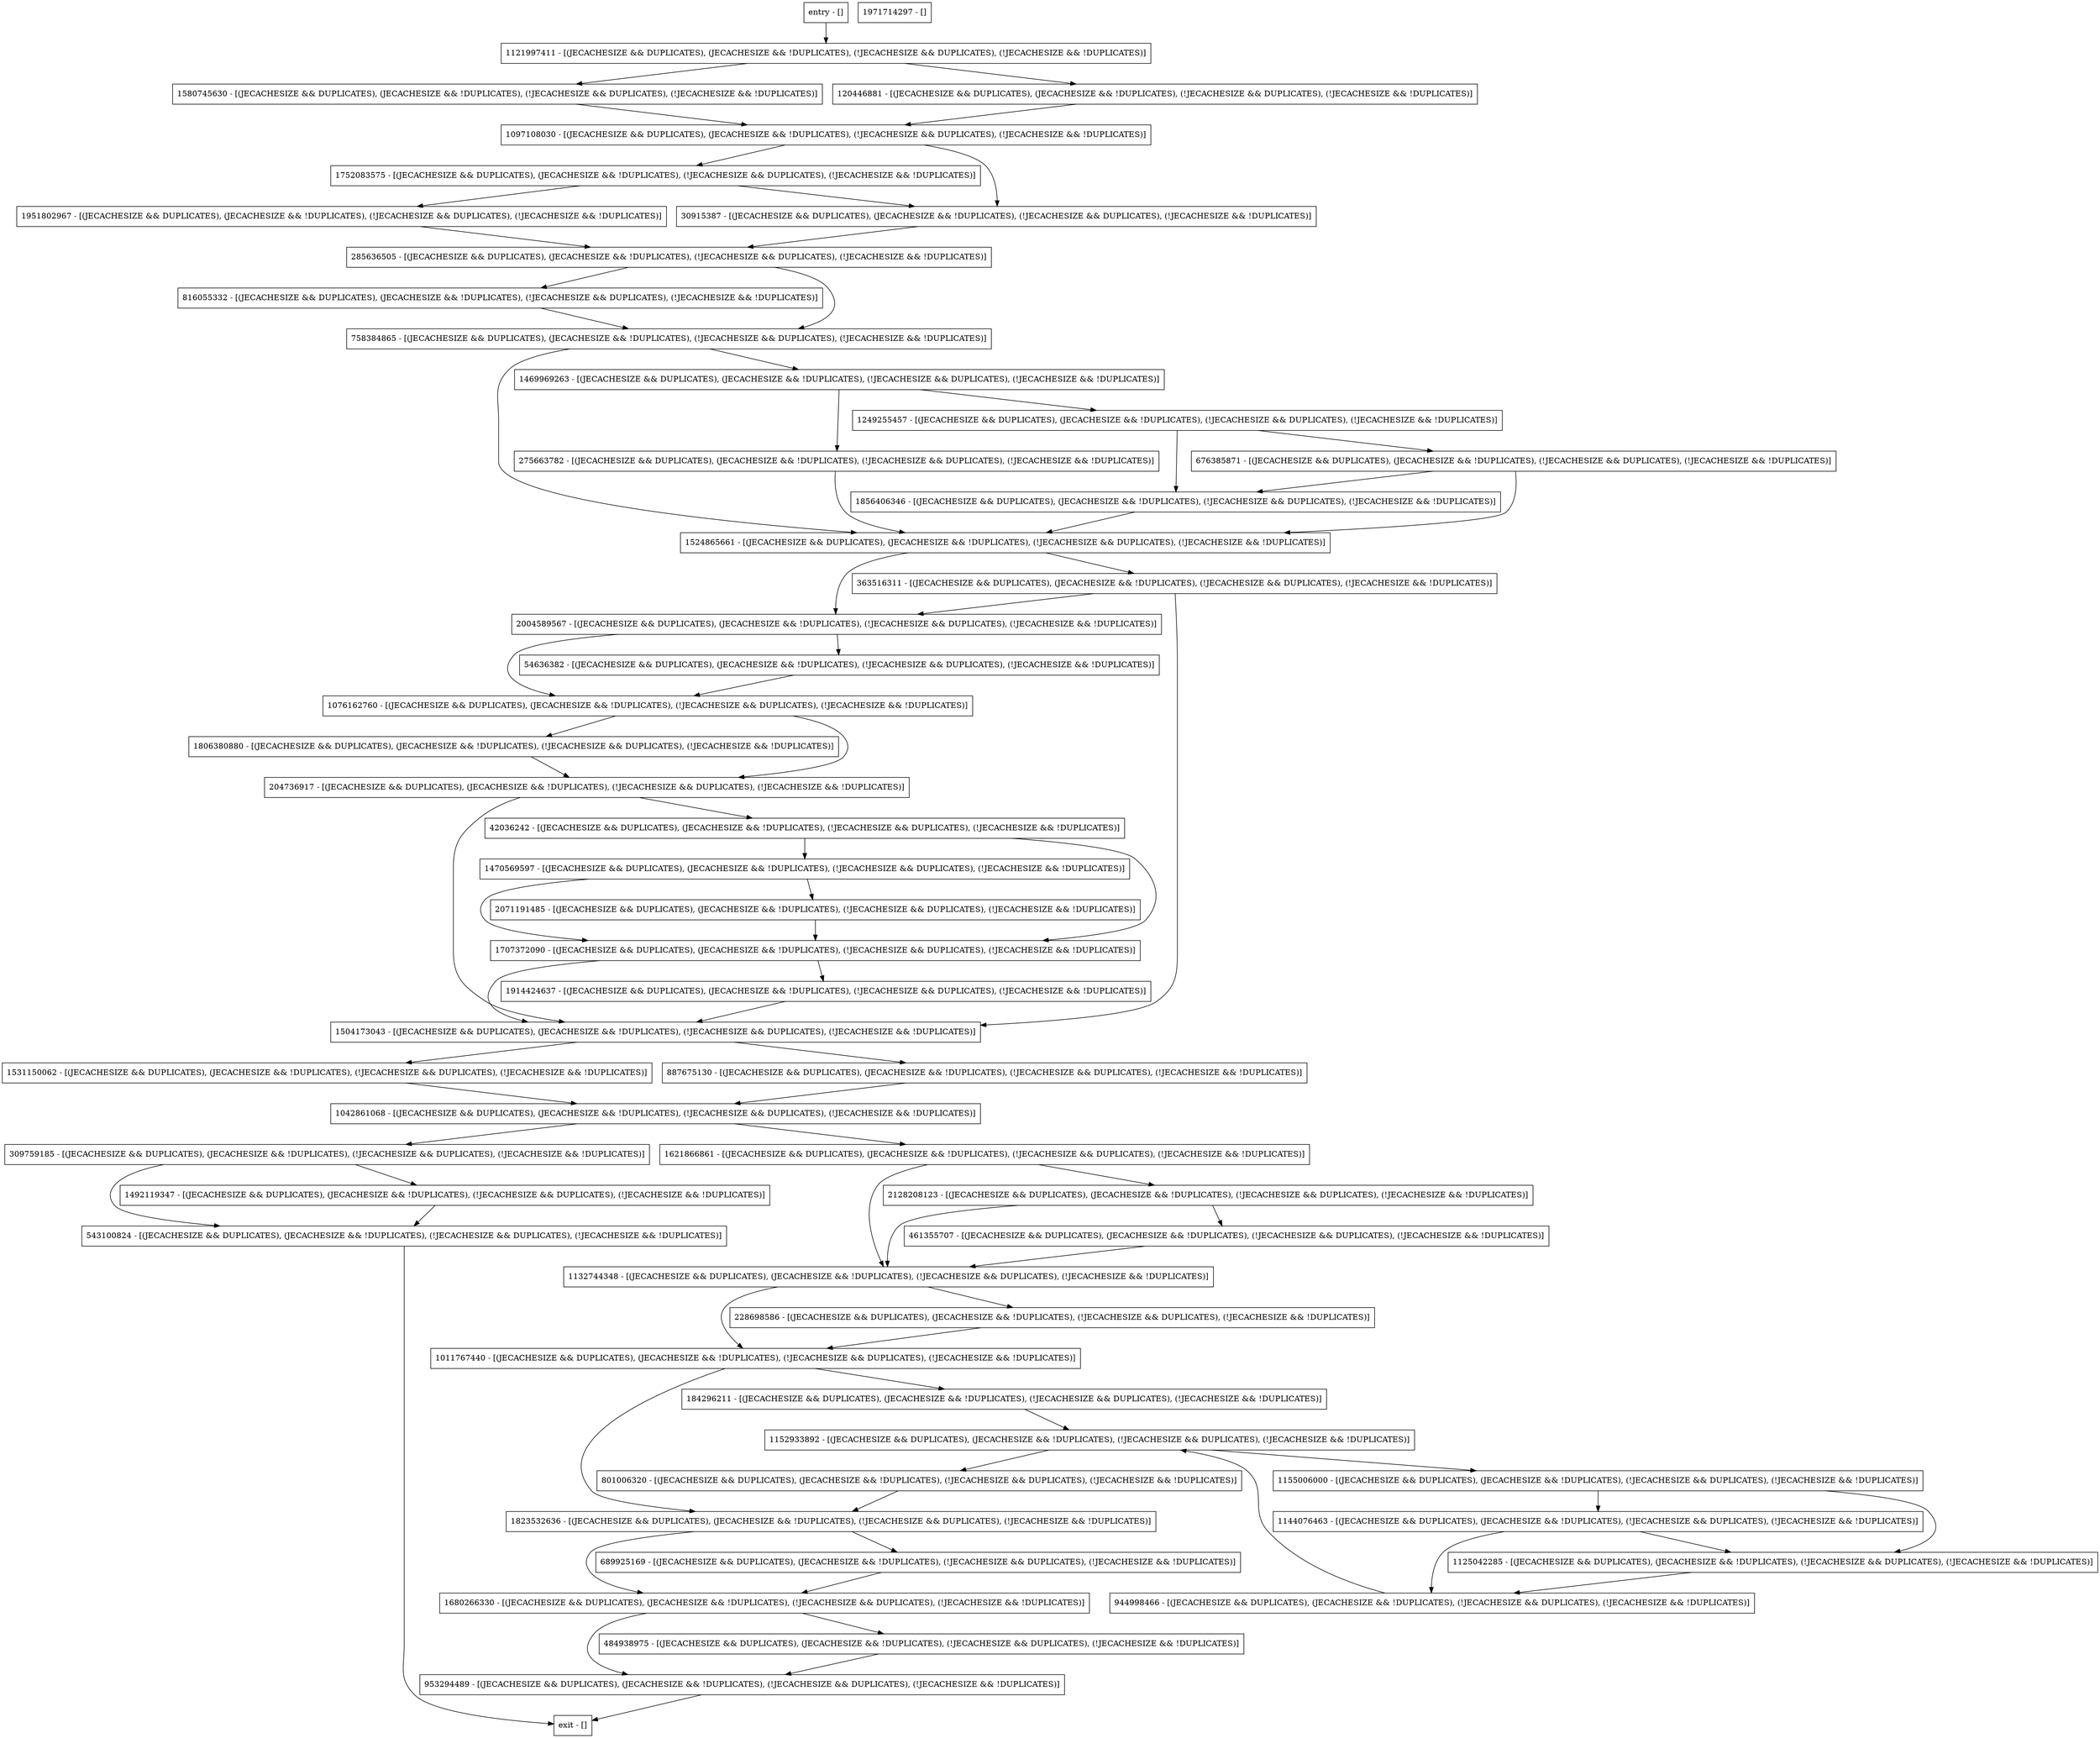 digraph putNotify {
node [shape=record];
2004589567 [label="2004589567 - [(JECACHESIZE && DUPLICATES), (JECACHESIZE && !DUPLICATES), (!JECACHESIZE && DUPLICATES), (!JECACHESIZE && !DUPLICATES)]"];
1042861068 [label="1042861068 - [(JECACHESIZE && DUPLICATES), (JECACHESIZE && !DUPLICATES), (!JECACHESIZE && DUPLICATES), (!JECACHESIZE && !DUPLICATES)]"];
1806380880 [label="1806380880 - [(JECACHESIZE && DUPLICATES), (JECACHESIZE && !DUPLICATES), (!JECACHESIZE && DUPLICATES), (!JECACHESIZE && !DUPLICATES)]"];
1144076463 [label="1144076463 - [(JECACHESIZE && DUPLICATES), (JECACHESIZE && !DUPLICATES), (!JECACHESIZE && DUPLICATES), (!JECACHESIZE && !DUPLICATES)]"];
816055332 [label="816055332 - [(JECACHESIZE && DUPLICATES), (JECACHESIZE && !DUPLICATES), (!JECACHESIZE && DUPLICATES), (!JECACHESIZE && !DUPLICATES)]"];
1470569597 [label="1470569597 - [(JECACHESIZE && DUPLICATES), (JECACHESIZE && !DUPLICATES), (!JECACHESIZE && DUPLICATES), (!JECACHESIZE && !DUPLICATES)]"];
309759185 [label="309759185 - [(JECACHESIZE && DUPLICATES), (JECACHESIZE && !DUPLICATES), (!JECACHESIZE && DUPLICATES), (!JECACHESIZE && !DUPLICATES)]"];
1132744348 [label="1132744348 - [(JECACHESIZE && DUPLICATES), (JECACHESIZE && !DUPLICATES), (!JECACHESIZE && DUPLICATES), (!JECACHESIZE && !DUPLICATES)]"];
1504173043 [label="1504173043 - [(JECACHESIZE && DUPLICATES), (JECACHESIZE && !DUPLICATES), (!JECACHESIZE && DUPLICATES), (!JECACHESIZE && !DUPLICATES)]"];
1524865661 [label="1524865661 - [(JECACHESIZE && DUPLICATES), (JECACHESIZE && !DUPLICATES), (!JECACHESIZE && DUPLICATES), (!JECACHESIZE && !DUPLICATES)]"];
1971714297 [label="1971714297 - []"];
1076162760 [label="1076162760 - [(JECACHESIZE && DUPLICATES), (JECACHESIZE && !DUPLICATES), (!JECACHESIZE && DUPLICATES), (!JECACHESIZE && !DUPLICATES)]"];
758384865 [label="758384865 - [(JECACHESIZE && DUPLICATES), (JECACHESIZE && !DUPLICATES), (!JECACHESIZE && DUPLICATES), (!JECACHESIZE && !DUPLICATES)]"];
1752083575 [label="1752083575 - [(JECACHESIZE && DUPLICATES), (JECACHESIZE && !DUPLICATES), (!JECACHESIZE && DUPLICATES), (!JECACHESIZE && !DUPLICATES)]"];
204736917 [label="204736917 - [(JECACHESIZE && DUPLICATES), (JECACHESIZE && !DUPLICATES), (!JECACHESIZE && DUPLICATES), (!JECACHESIZE && !DUPLICATES)]"];
1531150062 [label="1531150062 - [(JECACHESIZE && DUPLICATES), (JECACHESIZE && !DUPLICATES), (!JECACHESIZE && DUPLICATES), (!JECACHESIZE && !DUPLICATES)]"];
944998466 [label="944998466 - [(JECACHESIZE && DUPLICATES), (JECACHESIZE && !DUPLICATES), (!JECACHESIZE && DUPLICATES), (!JECACHESIZE && !DUPLICATES)]"];
1856406346 [label="1856406346 - [(JECACHESIZE && DUPLICATES), (JECACHESIZE && !DUPLICATES), (!JECACHESIZE && DUPLICATES), (!JECACHESIZE && !DUPLICATES)]"];
entry [label="entry - []"];
exit [label="exit - []"];
275663782 [label="275663782 - [(JECACHESIZE && DUPLICATES), (JECACHESIZE && !DUPLICATES), (!JECACHESIZE && DUPLICATES), (!JECACHESIZE && !DUPLICATES)]"];
1707372090 [label="1707372090 - [(JECACHESIZE && DUPLICATES), (JECACHESIZE && !DUPLICATES), (!JECACHESIZE && DUPLICATES), (!JECACHESIZE && !DUPLICATES)]"];
1621866861 [label="1621866861 - [(JECACHESIZE && DUPLICATES), (JECACHESIZE && !DUPLICATES), (!JECACHESIZE && DUPLICATES), (!JECACHESIZE && !DUPLICATES)]"];
461355707 [label="461355707 - [(JECACHESIZE && DUPLICATES), (JECACHESIZE && !DUPLICATES), (!JECACHESIZE && DUPLICATES), (!JECACHESIZE && !DUPLICATES)]"];
1152933892 [label="1152933892 - [(JECACHESIZE && DUPLICATES), (JECACHESIZE && !DUPLICATES), (!JECACHESIZE && DUPLICATES), (!JECACHESIZE && !DUPLICATES)]"];
42036242 [label="42036242 - [(JECACHESIZE && DUPLICATES), (JECACHESIZE && !DUPLICATES), (!JECACHESIZE && DUPLICATES), (!JECACHESIZE && !DUPLICATES)]"];
1580745630 [label="1580745630 - [(JECACHESIZE && DUPLICATES), (JECACHESIZE && !DUPLICATES), (!JECACHESIZE && DUPLICATES), (!JECACHESIZE && !DUPLICATES)]"];
1951802967 [label="1951802967 - [(JECACHESIZE && DUPLICATES), (JECACHESIZE && !DUPLICATES), (!JECACHESIZE && DUPLICATES), (!JECACHESIZE && !DUPLICATES)]"];
543100824 [label="543100824 - [(JECACHESIZE && DUPLICATES), (JECACHESIZE && !DUPLICATES), (!JECACHESIZE && DUPLICATES), (!JECACHESIZE && !DUPLICATES)]"];
1492119347 [label="1492119347 - [(JECACHESIZE && DUPLICATES), (JECACHESIZE && !DUPLICATES), (!JECACHESIZE && DUPLICATES), (!JECACHESIZE && !DUPLICATES)]"];
30915387 [label="30915387 - [(JECACHESIZE && DUPLICATES), (JECACHESIZE && !DUPLICATES), (!JECACHESIZE && DUPLICATES), (!JECACHESIZE && !DUPLICATES)]"];
887675130 [label="887675130 - [(JECACHESIZE && DUPLICATES), (JECACHESIZE && !DUPLICATES), (!JECACHESIZE && DUPLICATES), (!JECACHESIZE && !DUPLICATES)]"];
1121997411 [label="1121997411 - [(JECACHESIZE && DUPLICATES), (JECACHESIZE && !DUPLICATES), (!JECACHESIZE && DUPLICATES), (!JECACHESIZE && !DUPLICATES)]"];
1011767440 [label="1011767440 - [(JECACHESIZE && DUPLICATES), (JECACHESIZE && !DUPLICATES), (!JECACHESIZE && DUPLICATES), (!JECACHESIZE && !DUPLICATES)]"];
1125042285 [label="1125042285 - [(JECACHESIZE && DUPLICATES), (JECACHESIZE && !DUPLICATES), (!JECACHESIZE && DUPLICATES), (!JECACHESIZE && !DUPLICATES)]"];
1914424637 [label="1914424637 - [(JECACHESIZE && DUPLICATES), (JECACHESIZE && !DUPLICATES), (!JECACHESIZE && DUPLICATES), (!JECACHESIZE && !DUPLICATES)]"];
363516311 [label="363516311 - [(JECACHESIZE && DUPLICATES), (JECACHESIZE && !DUPLICATES), (!JECACHESIZE && DUPLICATES), (!JECACHESIZE && !DUPLICATES)]"];
1469969263 [label="1469969263 - [(JECACHESIZE && DUPLICATES), (JECACHESIZE && !DUPLICATES), (!JECACHESIZE && DUPLICATES), (!JECACHESIZE && !DUPLICATES)]"];
2071191485 [label="2071191485 - [(JECACHESIZE && DUPLICATES), (JECACHESIZE && !DUPLICATES), (!JECACHESIZE && DUPLICATES), (!JECACHESIZE && !DUPLICATES)]"];
953294489 [label="953294489 - [(JECACHESIZE && DUPLICATES), (JECACHESIZE && !DUPLICATES), (!JECACHESIZE && DUPLICATES), (!JECACHESIZE && !DUPLICATES)]"];
120446881 [label="120446881 - [(JECACHESIZE && DUPLICATES), (JECACHESIZE && !DUPLICATES), (!JECACHESIZE && DUPLICATES), (!JECACHESIZE && !DUPLICATES)]"];
1823532636 [label="1823532636 - [(JECACHESIZE && DUPLICATES), (JECACHESIZE && !DUPLICATES), (!JECACHESIZE && DUPLICATES), (!JECACHESIZE && !DUPLICATES)]"];
801006320 [label="801006320 - [(JECACHESIZE && DUPLICATES), (JECACHESIZE && !DUPLICATES), (!JECACHESIZE && DUPLICATES), (!JECACHESIZE && !DUPLICATES)]"];
676385871 [label="676385871 - [(JECACHESIZE && DUPLICATES), (JECACHESIZE && !DUPLICATES), (!JECACHESIZE && DUPLICATES), (!JECACHESIZE && !DUPLICATES)]"];
54636382 [label="54636382 - [(JECACHESIZE && DUPLICATES), (JECACHESIZE && !DUPLICATES), (!JECACHESIZE && DUPLICATES), (!JECACHESIZE && !DUPLICATES)]"];
2128208123 [label="2128208123 - [(JECACHESIZE && DUPLICATES), (JECACHESIZE && !DUPLICATES), (!JECACHESIZE && DUPLICATES), (!JECACHESIZE && !DUPLICATES)]"];
285636505 [label="285636505 - [(JECACHESIZE && DUPLICATES), (JECACHESIZE && !DUPLICATES), (!JECACHESIZE && DUPLICATES), (!JECACHESIZE && !DUPLICATES)]"];
1097108030 [label="1097108030 - [(JECACHESIZE && DUPLICATES), (JECACHESIZE && !DUPLICATES), (!JECACHESIZE && DUPLICATES), (!JECACHESIZE && !DUPLICATES)]"];
1249255457 [label="1249255457 - [(JECACHESIZE && DUPLICATES), (JECACHESIZE && !DUPLICATES), (!JECACHESIZE && DUPLICATES), (!JECACHESIZE && !DUPLICATES)]"];
1155006000 [label="1155006000 - [(JECACHESIZE && DUPLICATES), (JECACHESIZE && !DUPLICATES), (!JECACHESIZE && DUPLICATES), (!JECACHESIZE && !DUPLICATES)]"];
228698586 [label="228698586 - [(JECACHESIZE && DUPLICATES), (JECACHESIZE && !DUPLICATES), (!JECACHESIZE && DUPLICATES), (!JECACHESIZE && !DUPLICATES)]"];
484938975 [label="484938975 - [(JECACHESIZE && DUPLICATES), (JECACHESIZE && !DUPLICATES), (!JECACHESIZE && DUPLICATES), (!JECACHESIZE && !DUPLICATES)]"];
1680266330 [label="1680266330 - [(JECACHESIZE && DUPLICATES), (JECACHESIZE && !DUPLICATES), (!JECACHESIZE && DUPLICATES), (!JECACHESIZE && !DUPLICATES)]"];
184296211 [label="184296211 - [(JECACHESIZE && DUPLICATES), (JECACHESIZE && !DUPLICATES), (!JECACHESIZE && DUPLICATES), (!JECACHESIZE && !DUPLICATES)]"];
689925169 [label="689925169 - [(JECACHESIZE && DUPLICATES), (JECACHESIZE && !DUPLICATES), (!JECACHESIZE && DUPLICATES), (!JECACHESIZE && !DUPLICATES)]"];
entry;
exit;
2004589567 -> 1076162760;
2004589567 -> 54636382;
1042861068 -> 309759185;
1042861068 -> 1621866861;
1806380880 -> 204736917;
1144076463 -> 944998466;
1144076463 -> 1125042285;
816055332 -> 758384865;
1470569597 -> 1707372090;
1470569597 -> 2071191485;
309759185 -> 543100824;
309759185 -> 1492119347;
1132744348 -> 1011767440;
1132744348 -> 228698586;
1504173043 -> 887675130;
1504173043 -> 1531150062;
1524865661 -> 363516311;
1524865661 -> 2004589567;
1076162760 -> 1806380880;
1076162760 -> 204736917;
758384865 -> 1469969263;
758384865 -> 1524865661;
1752083575 -> 1951802967;
1752083575 -> 30915387;
204736917 -> 1504173043;
204736917 -> 42036242;
1531150062 -> 1042861068;
944998466 -> 1152933892;
1856406346 -> 1524865661;
entry -> 1121997411;
275663782 -> 1524865661;
1707372090 -> 1914424637;
1707372090 -> 1504173043;
1621866861 -> 2128208123;
1621866861 -> 1132744348;
461355707 -> 1132744348;
1152933892 -> 1155006000;
1152933892 -> 801006320;
42036242 -> 1707372090;
42036242 -> 1470569597;
1580745630 -> 1097108030;
1951802967 -> 285636505;
543100824 -> exit;
1492119347 -> 543100824;
30915387 -> 285636505;
887675130 -> 1042861068;
1121997411 -> 1580745630;
1121997411 -> 120446881;
1011767440 -> 1823532636;
1011767440 -> 184296211;
1125042285 -> 944998466;
1914424637 -> 1504173043;
363516311 -> 1504173043;
363516311 -> 2004589567;
1469969263 -> 275663782;
1469969263 -> 1249255457;
2071191485 -> 1707372090;
953294489 -> exit;
120446881 -> 1097108030;
1823532636 -> 1680266330;
1823532636 -> 689925169;
801006320 -> 1823532636;
676385871 -> 1524865661;
676385871 -> 1856406346;
54636382 -> 1076162760;
2128208123 -> 1132744348;
2128208123 -> 461355707;
285636505 -> 758384865;
285636505 -> 816055332;
1097108030 -> 30915387;
1097108030 -> 1752083575;
1249255457 -> 676385871;
1249255457 -> 1856406346;
1155006000 -> 1144076463;
1155006000 -> 1125042285;
228698586 -> 1011767440;
484938975 -> 953294489;
1680266330 -> 484938975;
1680266330 -> 953294489;
184296211 -> 1152933892;
689925169 -> 1680266330;
}
